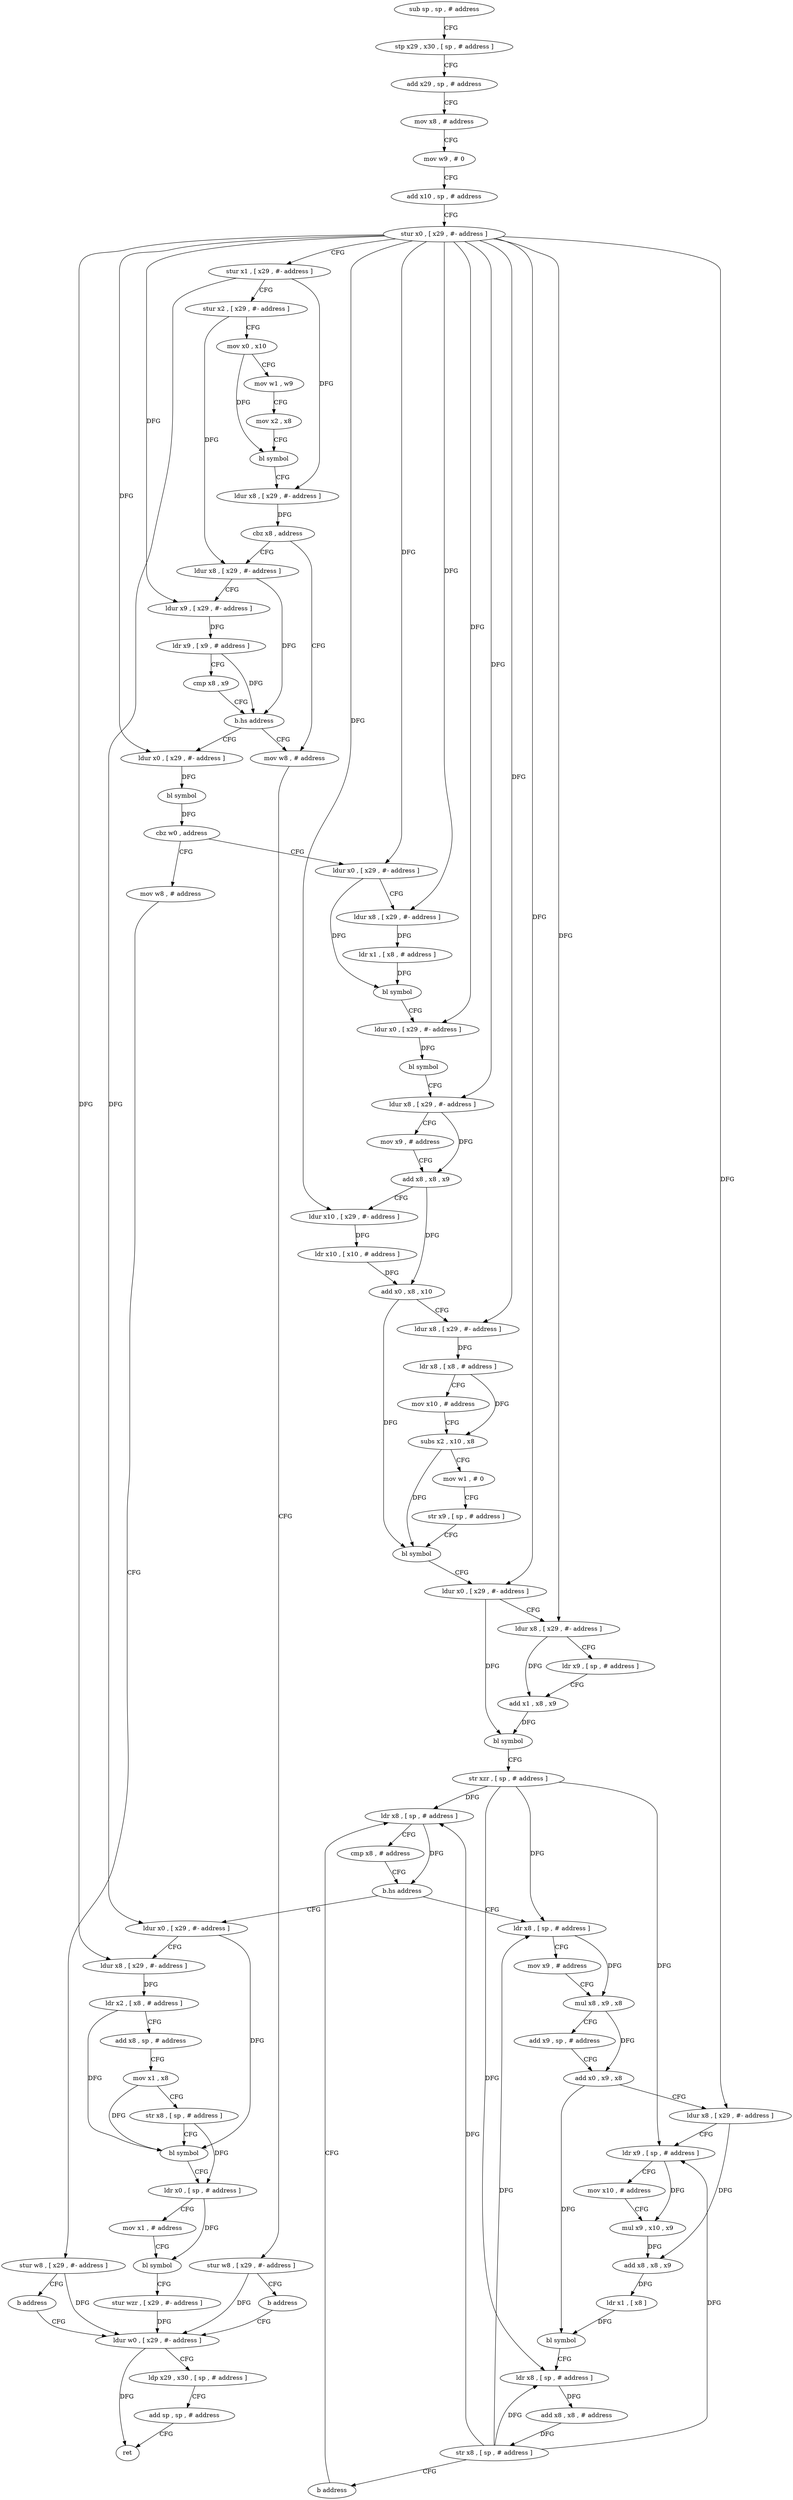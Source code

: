digraph "func" {
"4238328" [label = "sub sp , sp , # address" ]
"4238332" [label = "stp x29 , x30 , [ sp , # address ]" ]
"4238336" [label = "add x29 , sp , # address" ]
"4238340" [label = "mov x8 , # address" ]
"4238344" [label = "mov w9 , # 0" ]
"4238348" [label = "add x10 , sp , # address" ]
"4238352" [label = "stur x0 , [ x29 , #- address ]" ]
"4238356" [label = "stur x1 , [ x29 , #- address ]" ]
"4238360" [label = "stur x2 , [ x29 , #- address ]" ]
"4238364" [label = "mov x0 , x10" ]
"4238368" [label = "mov w1 , w9" ]
"4238372" [label = "mov x2 , x8" ]
"4238376" [label = "bl symbol" ]
"4238380" [label = "ldur x8 , [ x29 , #- address ]" ]
"4238384" [label = "cbz x8 , address" ]
"4238408" [label = "mov w8 , # address" ]
"4238388" [label = "ldur x8 , [ x29 , #- address ]" ]
"4238412" [label = "stur w8 , [ x29 , #- address ]" ]
"4238416" [label = "b address" ]
"4238664" [label = "ldur w0 , [ x29 , #- address ]" ]
"4238392" [label = "ldur x9 , [ x29 , #- address ]" ]
"4238396" [label = "ldr x9 , [ x9 , # address ]" ]
"4238400" [label = "cmp x8 , x9" ]
"4238404" [label = "b.hs address" ]
"4238420" [label = "ldur x0 , [ x29 , #- address ]" ]
"4238668" [label = "ldp x29 , x30 , [ sp , # address ]" ]
"4238672" [label = "add sp , sp , # address" ]
"4238676" [label = "ret" ]
"4238424" [label = "bl symbol" ]
"4238428" [label = "cbz w0 , address" ]
"4238444" [label = "ldur x0 , [ x29 , #- address ]" ]
"4238432" [label = "mov w8 , # address" ]
"4238448" [label = "ldur x8 , [ x29 , #- address ]" ]
"4238452" [label = "ldr x1 , [ x8 , # address ]" ]
"4238456" [label = "bl symbol" ]
"4238460" [label = "ldur x0 , [ x29 , #- address ]" ]
"4238464" [label = "bl symbol" ]
"4238468" [label = "ldur x8 , [ x29 , #- address ]" ]
"4238472" [label = "mov x9 , # address" ]
"4238476" [label = "add x8 , x8 , x9" ]
"4238480" [label = "ldur x10 , [ x29 , #- address ]" ]
"4238484" [label = "ldr x10 , [ x10 , # address ]" ]
"4238488" [label = "add x0 , x8 , x10" ]
"4238492" [label = "ldur x8 , [ x29 , #- address ]" ]
"4238496" [label = "ldr x8 , [ x8 , # address ]" ]
"4238500" [label = "mov x10 , # address" ]
"4238504" [label = "subs x2 , x10 , x8" ]
"4238508" [label = "mov w1 , # 0" ]
"4238512" [label = "str x9 , [ sp , # address ]" ]
"4238516" [label = "bl symbol" ]
"4238520" [label = "ldur x0 , [ x29 , #- address ]" ]
"4238524" [label = "ldur x8 , [ x29 , #- address ]" ]
"4238528" [label = "ldr x9 , [ sp , # address ]" ]
"4238532" [label = "add x1 , x8 , x9" ]
"4238536" [label = "bl symbol" ]
"4238540" [label = "str xzr , [ sp , # address ]" ]
"4238544" [label = "ldr x8 , [ sp , # address ]" ]
"4238436" [label = "stur w8 , [ x29 , #- address ]" ]
"4238440" [label = "b address" ]
"4238620" [label = "ldur x0 , [ x29 , #- address ]" ]
"4238624" [label = "ldur x8 , [ x29 , #- address ]" ]
"4238628" [label = "ldr x2 , [ x8 , # address ]" ]
"4238632" [label = "add x8 , sp , # address" ]
"4238636" [label = "mov x1 , x8" ]
"4238640" [label = "str x8 , [ sp , # address ]" ]
"4238644" [label = "bl symbol" ]
"4238648" [label = "ldr x0 , [ sp , # address ]" ]
"4238652" [label = "mov x1 , # address" ]
"4238656" [label = "bl symbol" ]
"4238660" [label = "stur wzr , [ x29 , #- address ]" ]
"4238556" [label = "ldr x8 , [ sp , # address ]" ]
"4238560" [label = "mov x9 , # address" ]
"4238564" [label = "mul x8 , x9 , x8" ]
"4238568" [label = "add x9 , sp , # address" ]
"4238572" [label = "add x0 , x9 , x8" ]
"4238576" [label = "ldur x8 , [ x29 , #- address ]" ]
"4238580" [label = "ldr x9 , [ sp , # address ]" ]
"4238584" [label = "mov x10 , # address" ]
"4238588" [label = "mul x9 , x10 , x9" ]
"4238592" [label = "add x8 , x8 , x9" ]
"4238596" [label = "ldr x1 , [ x8 ]" ]
"4238600" [label = "bl symbol" ]
"4238604" [label = "ldr x8 , [ sp , # address ]" ]
"4238608" [label = "add x8 , x8 , # address" ]
"4238612" [label = "str x8 , [ sp , # address ]" ]
"4238616" [label = "b address" ]
"4238548" [label = "cmp x8 , # address" ]
"4238552" [label = "b.hs address" ]
"4238328" -> "4238332" [ label = "CFG" ]
"4238332" -> "4238336" [ label = "CFG" ]
"4238336" -> "4238340" [ label = "CFG" ]
"4238340" -> "4238344" [ label = "CFG" ]
"4238344" -> "4238348" [ label = "CFG" ]
"4238348" -> "4238352" [ label = "CFG" ]
"4238352" -> "4238356" [ label = "CFG" ]
"4238352" -> "4238392" [ label = "DFG" ]
"4238352" -> "4238420" [ label = "DFG" ]
"4238352" -> "4238444" [ label = "DFG" ]
"4238352" -> "4238448" [ label = "DFG" ]
"4238352" -> "4238460" [ label = "DFG" ]
"4238352" -> "4238468" [ label = "DFG" ]
"4238352" -> "4238480" [ label = "DFG" ]
"4238352" -> "4238492" [ label = "DFG" ]
"4238352" -> "4238520" [ label = "DFG" ]
"4238352" -> "4238524" [ label = "DFG" ]
"4238352" -> "4238624" [ label = "DFG" ]
"4238352" -> "4238576" [ label = "DFG" ]
"4238356" -> "4238360" [ label = "CFG" ]
"4238356" -> "4238380" [ label = "DFG" ]
"4238356" -> "4238620" [ label = "DFG" ]
"4238360" -> "4238364" [ label = "CFG" ]
"4238360" -> "4238388" [ label = "DFG" ]
"4238364" -> "4238368" [ label = "CFG" ]
"4238364" -> "4238376" [ label = "DFG" ]
"4238368" -> "4238372" [ label = "CFG" ]
"4238372" -> "4238376" [ label = "CFG" ]
"4238376" -> "4238380" [ label = "CFG" ]
"4238380" -> "4238384" [ label = "DFG" ]
"4238384" -> "4238408" [ label = "CFG" ]
"4238384" -> "4238388" [ label = "CFG" ]
"4238408" -> "4238412" [ label = "CFG" ]
"4238388" -> "4238392" [ label = "CFG" ]
"4238388" -> "4238404" [ label = "DFG" ]
"4238412" -> "4238416" [ label = "CFG" ]
"4238412" -> "4238664" [ label = "DFG" ]
"4238416" -> "4238664" [ label = "CFG" ]
"4238664" -> "4238668" [ label = "CFG" ]
"4238664" -> "4238676" [ label = "DFG" ]
"4238392" -> "4238396" [ label = "DFG" ]
"4238396" -> "4238400" [ label = "CFG" ]
"4238396" -> "4238404" [ label = "DFG" ]
"4238400" -> "4238404" [ label = "CFG" ]
"4238404" -> "4238420" [ label = "CFG" ]
"4238404" -> "4238408" [ label = "CFG" ]
"4238420" -> "4238424" [ label = "DFG" ]
"4238668" -> "4238672" [ label = "CFG" ]
"4238672" -> "4238676" [ label = "CFG" ]
"4238424" -> "4238428" [ label = "DFG" ]
"4238428" -> "4238444" [ label = "CFG" ]
"4238428" -> "4238432" [ label = "CFG" ]
"4238444" -> "4238448" [ label = "CFG" ]
"4238444" -> "4238456" [ label = "DFG" ]
"4238432" -> "4238436" [ label = "CFG" ]
"4238448" -> "4238452" [ label = "DFG" ]
"4238452" -> "4238456" [ label = "DFG" ]
"4238456" -> "4238460" [ label = "CFG" ]
"4238460" -> "4238464" [ label = "DFG" ]
"4238464" -> "4238468" [ label = "CFG" ]
"4238468" -> "4238472" [ label = "CFG" ]
"4238468" -> "4238476" [ label = "DFG" ]
"4238472" -> "4238476" [ label = "CFG" ]
"4238476" -> "4238480" [ label = "CFG" ]
"4238476" -> "4238488" [ label = "DFG" ]
"4238480" -> "4238484" [ label = "DFG" ]
"4238484" -> "4238488" [ label = "DFG" ]
"4238488" -> "4238492" [ label = "CFG" ]
"4238488" -> "4238516" [ label = "DFG" ]
"4238492" -> "4238496" [ label = "DFG" ]
"4238496" -> "4238500" [ label = "CFG" ]
"4238496" -> "4238504" [ label = "DFG" ]
"4238500" -> "4238504" [ label = "CFG" ]
"4238504" -> "4238508" [ label = "CFG" ]
"4238504" -> "4238516" [ label = "DFG" ]
"4238508" -> "4238512" [ label = "CFG" ]
"4238512" -> "4238516" [ label = "CFG" ]
"4238516" -> "4238520" [ label = "CFG" ]
"4238520" -> "4238524" [ label = "CFG" ]
"4238520" -> "4238536" [ label = "DFG" ]
"4238524" -> "4238528" [ label = "CFG" ]
"4238524" -> "4238532" [ label = "DFG" ]
"4238528" -> "4238532" [ label = "CFG" ]
"4238532" -> "4238536" [ label = "DFG" ]
"4238536" -> "4238540" [ label = "CFG" ]
"4238540" -> "4238544" [ label = "DFG" ]
"4238540" -> "4238556" [ label = "DFG" ]
"4238540" -> "4238580" [ label = "DFG" ]
"4238540" -> "4238604" [ label = "DFG" ]
"4238544" -> "4238548" [ label = "CFG" ]
"4238544" -> "4238552" [ label = "DFG" ]
"4238436" -> "4238440" [ label = "CFG" ]
"4238436" -> "4238664" [ label = "DFG" ]
"4238440" -> "4238664" [ label = "CFG" ]
"4238620" -> "4238624" [ label = "CFG" ]
"4238620" -> "4238644" [ label = "DFG" ]
"4238624" -> "4238628" [ label = "DFG" ]
"4238628" -> "4238632" [ label = "CFG" ]
"4238628" -> "4238644" [ label = "DFG" ]
"4238632" -> "4238636" [ label = "CFG" ]
"4238636" -> "4238640" [ label = "CFG" ]
"4238636" -> "4238644" [ label = "DFG" ]
"4238640" -> "4238644" [ label = "CFG" ]
"4238640" -> "4238648" [ label = "DFG" ]
"4238644" -> "4238648" [ label = "CFG" ]
"4238648" -> "4238652" [ label = "CFG" ]
"4238648" -> "4238656" [ label = "DFG" ]
"4238652" -> "4238656" [ label = "CFG" ]
"4238656" -> "4238660" [ label = "CFG" ]
"4238660" -> "4238664" [ label = "DFG" ]
"4238556" -> "4238560" [ label = "CFG" ]
"4238556" -> "4238564" [ label = "DFG" ]
"4238560" -> "4238564" [ label = "CFG" ]
"4238564" -> "4238568" [ label = "CFG" ]
"4238564" -> "4238572" [ label = "DFG" ]
"4238568" -> "4238572" [ label = "CFG" ]
"4238572" -> "4238576" [ label = "CFG" ]
"4238572" -> "4238600" [ label = "DFG" ]
"4238576" -> "4238580" [ label = "CFG" ]
"4238576" -> "4238592" [ label = "DFG" ]
"4238580" -> "4238584" [ label = "CFG" ]
"4238580" -> "4238588" [ label = "DFG" ]
"4238584" -> "4238588" [ label = "CFG" ]
"4238588" -> "4238592" [ label = "DFG" ]
"4238592" -> "4238596" [ label = "DFG" ]
"4238596" -> "4238600" [ label = "DFG" ]
"4238600" -> "4238604" [ label = "CFG" ]
"4238604" -> "4238608" [ label = "DFG" ]
"4238608" -> "4238612" [ label = "DFG" ]
"4238612" -> "4238616" [ label = "CFG" ]
"4238612" -> "4238544" [ label = "DFG" ]
"4238612" -> "4238556" [ label = "DFG" ]
"4238612" -> "4238580" [ label = "DFG" ]
"4238612" -> "4238604" [ label = "DFG" ]
"4238616" -> "4238544" [ label = "CFG" ]
"4238548" -> "4238552" [ label = "CFG" ]
"4238552" -> "4238620" [ label = "CFG" ]
"4238552" -> "4238556" [ label = "CFG" ]
}
